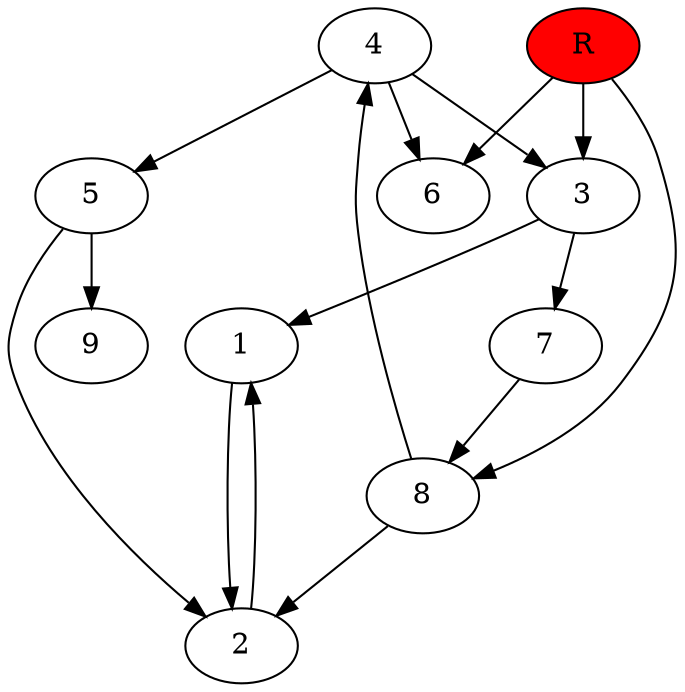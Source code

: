 digraph prb19441 {
	1
	2
	3
	4
	5
	6
	7
	8
	R [fillcolor="#ff0000" style=filled]
	1 -> 2
	2 -> 1
	3 -> 1
	3 -> 7
	4 -> 3
	4 -> 5
	4 -> 6
	5 -> 2
	5 -> 9
	7 -> 8
	8 -> 2
	8 -> 4
	R -> 3
	R -> 6
	R -> 8
}

